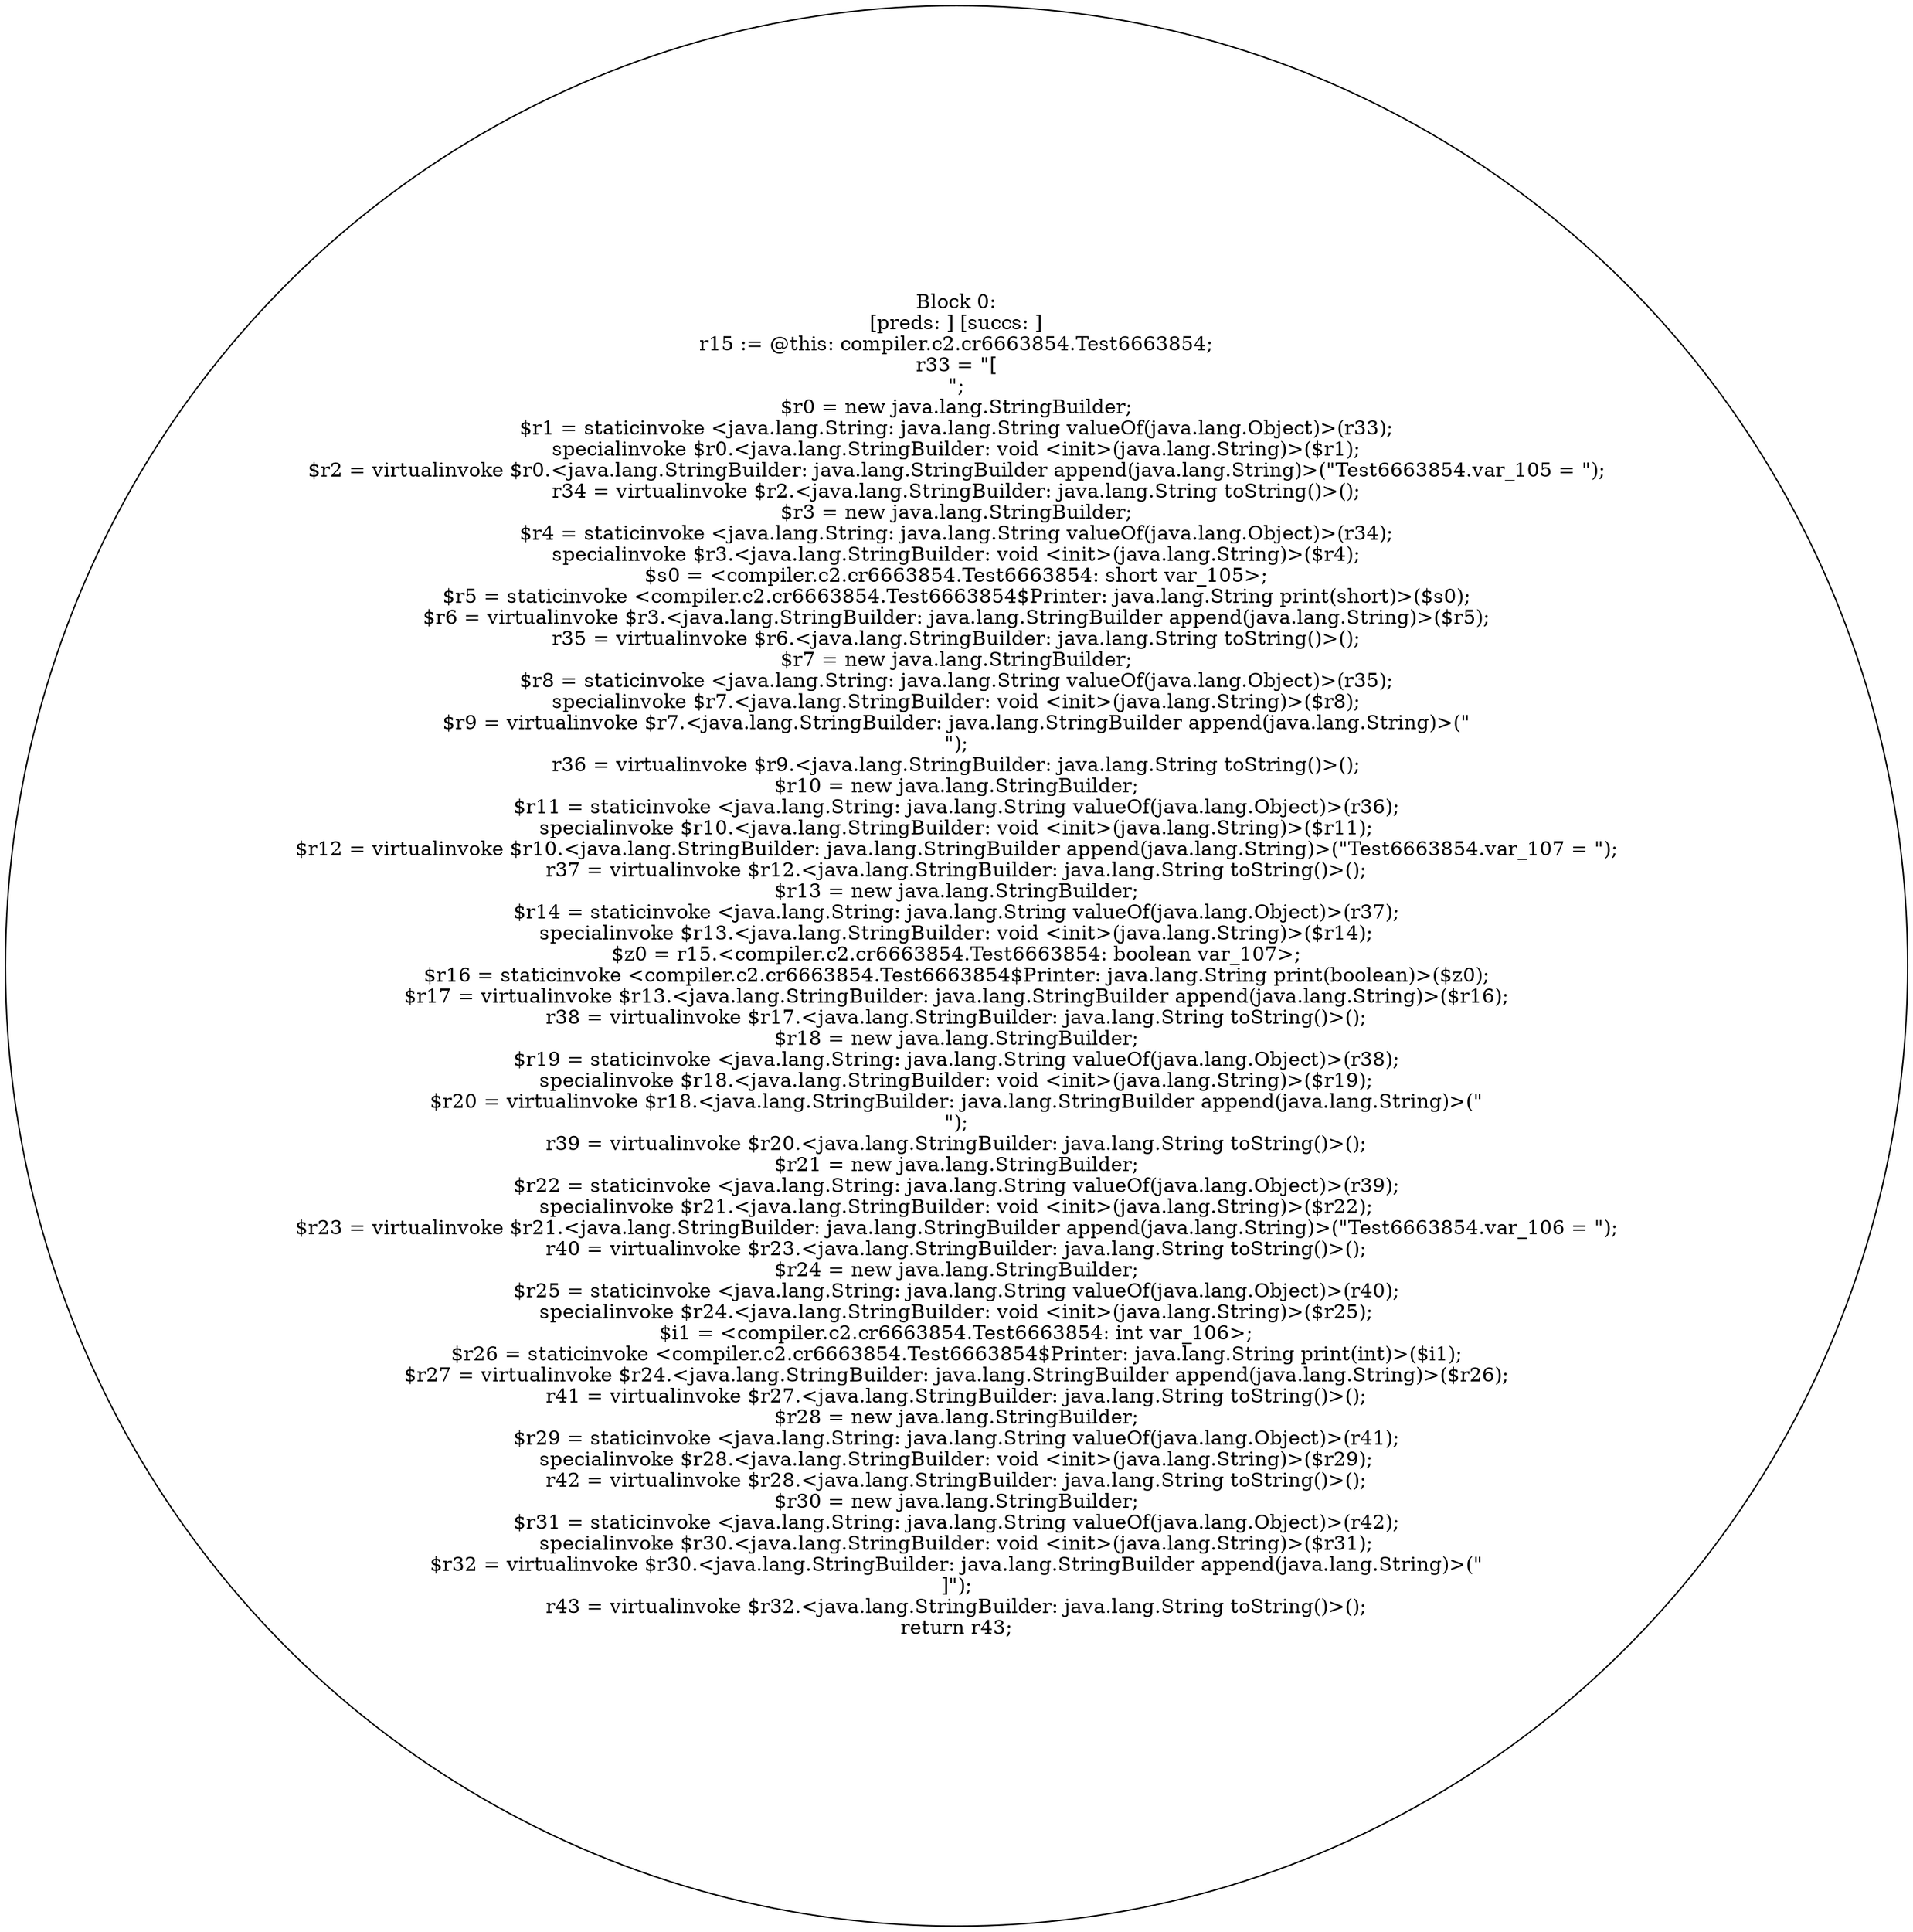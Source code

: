 digraph "unitGraph" {
    "Block 0:
[preds: ] [succs: ]
r15 := @this: compiler.c2.cr6663854.Test6663854;
r33 = \"[\n\";
$r0 = new java.lang.StringBuilder;
$r1 = staticinvoke <java.lang.String: java.lang.String valueOf(java.lang.Object)>(r33);
specialinvoke $r0.<java.lang.StringBuilder: void <init>(java.lang.String)>($r1);
$r2 = virtualinvoke $r0.<java.lang.StringBuilder: java.lang.StringBuilder append(java.lang.String)>(\"Test6663854.var_105 = \");
r34 = virtualinvoke $r2.<java.lang.StringBuilder: java.lang.String toString()>();
$r3 = new java.lang.StringBuilder;
$r4 = staticinvoke <java.lang.String: java.lang.String valueOf(java.lang.Object)>(r34);
specialinvoke $r3.<java.lang.StringBuilder: void <init>(java.lang.String)>($r4);
$s0 = <compiler.c2.cr6663854.Test6663854: short var_105>;
$r5 = staticinvoke <compiler.c2.cr6663854.Test6663854$Printer: java.lang.String print(short)>($s0);
$r6 = virtualinvoke $r3.<java.lang.StringBuilder: java.lang.StringBuilder append(java.lang.String)>($r5);
r35 = virtualinvoke $r6.<java.lang.StringBuilder: java.lang.String toString()>();
$r7 = new java.lang.StringBuilder;
$r8 = staticinvoke <java.lang.String: java.lang.String valueOf(java.lang.Object)>(r35);
specialinvoke $r7.<java.lang.StringBuilder: void <init>(java.lang.String)>($r8);
$r9 = virtualinvoke $r7.<java.lang.StringBuilder: java.lang.StringBuilder append(java.lang.String)>(\"\n\");
r36 = virtualinvoke $r9.<java.lang.StringBuilder: java.lang.String toString()>();
$r10 = new java.lang.StringBuilder;
$r11 = staticinvoke <java.lang.String: java.lang.String valueOf(java.lang.Object)>(r36);
specialinvoke $r10.<java.lang.StringBuilder: void <init>(java.lang.String)>($r11);
$r12 = virtualinvoke $r10.<java.lang.StringBuilder: java.lang.StringBuilder append(java.lang.String)>(\"Test6663854.var_107 = \");
r37 = virtualinvoke $r12.<java.lang.StringBuilder: java.lang.String toString()>();
$r13 = new java.lang.StringBuilder;
$r14 = staticinvoke <java.lang.String: java.lang.String valueOf(java.lang.Object)>(r37);
specialinvoke $r13.<java.lang.StringBuilder: void <init>(java.lang.String)>($r14);
$z0 = r15.<compiler.c2.cr6663854.Test6663854: boolean var_107>;
$r16 = staticinvoke <compiler.c2.cr6663854.Test6663854$Printer: java.lang.String print(boolean)>($z0);
$r17 = virtualinvoke $r13.<java.lang.StringBuilder: java.lang.StringBuilder append(java.lang.String)>($r16);
r38 = virtualinvoke $r17.<java.lang.StringBuilder: java.lang.String toString()>();
$r18 = new java.lang.StringBuilder;
$r19 = staticinvoke <java.lang.String: java.lang.String valueOf(java.lang.Object)>(r38);
specialinvoke $r18.<java.lang.StringBuilder: void <init>(java.lang.String)>($r19);
$r20 = virtualinvoke $r18.<java.lang.StringBuilder: java.lang.StringBuilder append(java.lang.String)>(\"\n\");
r39 = virtualinvoke $r20.<java.lang.StringBuilder: java.lang.String toString()>();
$r21 = new java.lang.StringBuilder;
$r22 = staticinvoke <java.lang.String: java.lang.String valueOf(java.lang.Object)>(r39);
specialinvoke $r21.<java.lang.StringBuilder: void <init>(java.lang.String)>($r22);
$r23 = virtualinvoke $r21.<java.lang.StringBuilder: java.lang.StringBuilder append(java.lang.String)>(\"Test6663854.var_106 = \");
r40 = virtualinvoke $r23.<java.lang.StringBuilder: java.lang.String toString()>();
$r24 = new java.lang.StringBuilder;
$r25 = staticinvoke <java.lang.String: java.lang.String valueOf(java.lang.Object)>(r40);
specialinvoke $r24.<java.lang.StringBuilder: void <init>(java.lang.String)>($r25);
$i1 = <compiler.c2.cr6663854.Test6663854: int var_106>;
$r26 = staticinvoke <compiler.c2.cr6663854.Test6663854$Printer: java.lang.String print(int)>($i1);
$r27 = virtualinvoke $r24.<java.lang.StringBuilder: java.lang.StringBuilder append(java.lang.String)>($r26);
r41 = virtualinvoke $r27.<java.lang.StringBuilder: java.lang.String toString()>();
$r28 = new java.lang.StringBuilder;
$r29 = staticinvoke <java.lang.String: java.lang.String valueOf(java.lang.Object)>(r41);
specialinvoke $r28.<java.lang.StringBuilder: void <init>(java.lang.String)>($r29);
r42 = virtualinvoke $r28.<java.lang.StringBuilder: java.lang.String toString()>();
$r30 = new java.lang.StringBuilder;
$r31 = staticinvoke <java.lang.String: java.lang.String valueOf(java.lang.Object)>(r42);
specialinvoke $r30.<java.lang.StringBuilder: void <init>(java.lang.String)>($r31);
$r32 = virtualinvoke $r30.<java.lang.StringBuilder: java.lang.StringBuilder append(java.lang.String)>(\"\n]\");
r43 = virtualinvoke $r32.<java.lang.StringBuilder: java.lang.String toString()>();
return r43;
"
}

